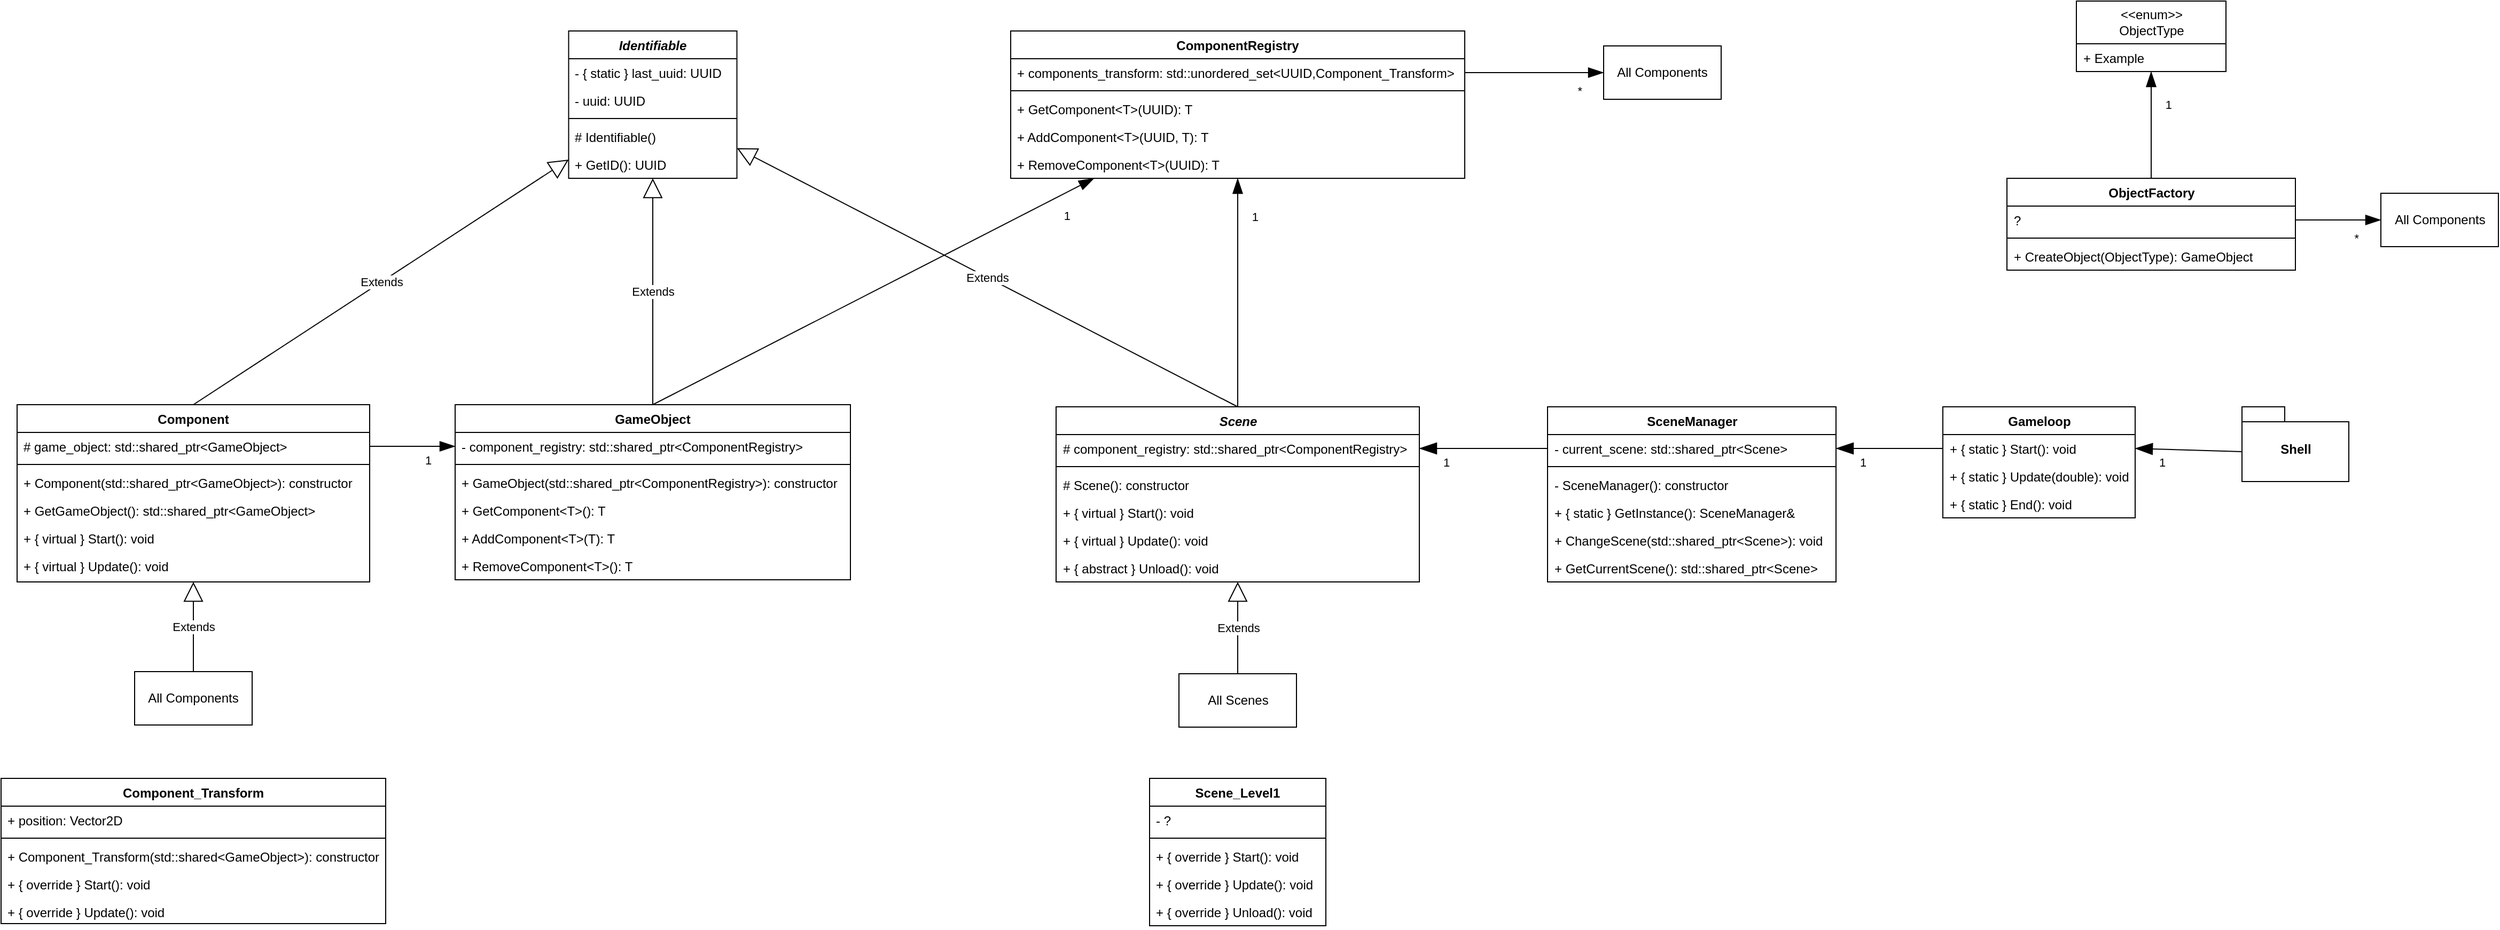 <mxfile version="21.0.6" type="device"><diagram id="C5RBs43oDa-KdzZeNtuy" name="Page-1"><mxGraphModel dx="1639" dy="892" grid="1" gridSize="10" guides="1" tooltips="1" connect="1" arrows="1" fold="1" page="1" pageScale="1" pageWidth="827" pageHeight="1169" math="0" shadow="0"><root><mxCell id="WIyWlLk6GJQsqaUBKTNV-0"/><mxCell id="WIyWlLk6GJQsqaUBKTNV-1" parent="WIyWlLk6GJQsqaUBKTNV-0"/><mxCell id="M1MSdD-5XBLC1a_fBFbh-7" value="Component" style="swimlane;fontStyle=1;align=center;verticalAlign=top;childLayout=stackLayout;horizontal=1;startSize=26;horizontalStack=0;resizeParent=1;resizeParentMax=0;resizeLast=0;collapsible=1;marginBottom=0;whiteSpace=wrap;html=1;" parent="WIyWlLk6GJQsqaUBKTNV-1" vertex="1"><mxGeometry x="810" y="530" width="330" height="166" as="geometry"/></mxCell><mxCell id="M1MSdD-5XBLC1a_fBFbh-8" value="# game_object: std::shared_ptr&amp;lt;GameObject&amp;gt;" style="text;strokeColor=none;fillColor=none;align=left;verticalAlign=top;spacingLeft=4;spacingRight=4;overflow=hidden;rotatable=0;points=[[0,0.5],[1,0.5]];portConstraint=eastwest;whiteSpace=wrap;html=1;" parent="M1MSdD-5XBLC1a_fBFbh-7" vertex="1"><mxGeometry y="26" width="330" height="26" as="geometry"/></mxCell><mxCell id="M1MSdD-5XBLC1a_fBFbh-9" value="" style="line;strokeWidth=1;fillColor=none;align=left;verticalAlign=middle;spacingTop=-1;spacingLeft=3;spacingRight=3;rotatable=0;labelPosition=right;points=[];portConstraint=eastwest;strokeColor=inherit;" parent="M1MSdD-5XBLC1a_fBFbh-7" vertex="1"><mxGeometry y="52" width="330" height="8" as="geometry"/></mxCell><mxCell id="M1MSdD-5XBLC1a_fBFbh-10" value="+ Component(std::shared_ptr&amp;lt;GameObject&amp;gt;): constructor" style="text;strokeColor=none;fillColor=none;align=left;verticalAlign=top;spacingLeft=4;spacingRight=4;overflow=hidden;rotatable=0;points=[[0,0.5],[1,0.5]];portConstraint=eastwest;whiteSpace=wrap;html=1;" parent="M1MSdD-5XBLC1a_fBFbh-7" vertex="1"><mxGeometry y="60" width="330" height="26" as="geometry"/></mxCell><mxCell id="M1MSdD-5XBLC1a_fBFbh-123" value="+ GetGameObject(): std::shared_ptr&amp;lt;GameObject&amp;gt;" style="text;strokeColor=none;fillColor=none;align=left;verticalAlign=top;spacingLeft=4;spacingRight=4;overflow=hidden;rotatable=0;points=[[0,0.5],[1,0.5]];portConstraint=eastwest;whiteSpace=wrap;html=1;" parent="M1MSdD-5XBLC1a_fBFbh-7" vertex="1"><mxGeometry y="86" width="330" height="26" as="geometry"/></mxCell><mxCell id="KMpKYzbZWhltmwKOfllN-35" value="+ { virtual } Start(): void" style="text;strokeColor=none;fillColor=none;align=left;verticalAlign=top;spacingLeft=4;spacingRight=4;overflow=hidden;rotatable=0;points=[[0,0.5],[1,0.5]];portConstraint=eastwest;whiteSpace=wrap;html=1;" vertex="1" parent="M1MSdD-5XBLC1a_fBFbh-7"><mxGeometry y="112" width="330" height="26" as="geometry"/></mxCell><mxCell id="M1MSdD-5XBLC1a_fBFbh-22" value="+ { virtual } Update(): void" style="text;strokeColor=none;fillColor=none;align=left;verticalAlign=top;spacingLeft=4;spacingRight=4;overflow=hidden;rotatable=0;points=[[0,0.5],[1,0.5]];portConstraint=eastwest;whiteSpace=wrap;html=1;" parent="M1MSdD-5XBLC1a_fBFbh-7" vertex="1"><mxGeometry y="138" width="330" height="28" as="geometry"/></mxCell><mxCell id="M1MSdD-5XBLC1a_fBFbh-35" value="&lt;i&gt;Scene&lt;/i&gt;" style="swimlane;fontStyle=1;align=center;verticalAlign=top;childLayout=stackLayout;horizontal=1;startSize=26;horizontalStack=0;resizeParent=1;resizeParentMax=0;resizeLast=0;collapsible=1;marginBottom=0;whiteSpace=wrap;html=1;" parent="WIyWlLk6GJQsqaUBKTNV-1" vertex="1"><mxGeometry x="1782.5" y="532" width="340" height="164" as="geometry"/></mxCell><mxCell id="KMpKYzbZWhltmwKOfllN-28" value="# component_registry: std::shared_ptr&amp;lt;ComponentRegistry&amp;gt;" style="text;strokeColor=none;fillColor=none;align=left;verticalAlign=top;spacingLeft=4;spacingRight=4;overflow=hidden;rotatable=0;points=[[0,0.5],[1,0.5]];portConstraint=eastwest;whiteSpace=wrap;html=1;" vertex="1" parent="M1MSdD-5XBLC1a_fBFbh-35"><mxGeometry y="26" width="340" height="26" as="geometry"/></mxCell><mxCell id="M1MSdD-5XBLC1a_fBFbh-37" value="" style="line;strokeWidth=1;fillColor=none;align=left;verticalAlign=middle;spacingTop=-1;spacingLeft=3;spacingRight=3;rotatable=0;labelPosition=right;points=[];portConstraint=eastwest;strokeColor=inherit;" parent="M1MSdD-5XBLC1a_fBFbh-35" vertex="1"><mxGeometry y="52" width="340" height="8" as="geometry"/></mxCell><mxCell id="M1MSdD-5XBLC1a_fBFbh-38" value="# Scene(): constructor" style="text;strokeColor=none;fillColor=none;align=left;verticalAlign=top;spacingLeft=4;spacingRight=4;overflow=hidden;rotatable=0;points=[[0,0.5],[1,0.5]];portConstraint=eastwest;whiteSpace=wrap;html=1;" parent="M1MSdD-5XBLC1a_fBFbh-35" vertex="1"><mxGeometry y="60" width="340" height="26" as="geometry"/></mxCell><mxCell id="KMpKYzbZWhltmwKOfllN-43" value="+ { virtual } Start(): void" style="text;strokeColor=none;fillColor=none;align=left;verticalAlign=top;spacingLeft=4;spacingRight=4;overflow=hidden;rotatable=0;points=[[0,0.5],[1,0.5]];portConstraint=eastwest;whiteSpace=wrap;html=1;" vertex="1" parent="M1MSdD-5XBLC1a_fBFbh-35"><mxGeometry y="86" width="340" height="26" as="geometry"/></mxCell><mxCell id="M1MSdD-5XBLC1a_fBFbh-42" value="+ { virtual }&amp;nbsp;Update(): void" style="text;strokeColor=none;fillColor=none;align=left;verticalAlign=top;spacingLeft=4;spacingRight=4;overflow=hidden;rotatable=0;points=[[0,0.5],[1,0.5]];portConstraint=eastwest;whiteSpace=wrap;html=1;" parent="M1MSdD-5XBLC1a_fBFbh-35" vertex="1"><mxGeometry y="112" width="340" height="26" as="geometry"/></mxCell><mxCell id="M1MSdD-5XBLC1a_fBFbh-43" value="+ { abstract }&amp;nbsp;Unload(): void" style="text;strokeColor=none;fillColor=none;align=left;verticalAlign=top;spacingLeft=4;spacingRight=4;overflow=hidden;rotatable=0;points=[[0,0.5],[1,0.5]];portConstraint=eastwest;whiteSpace=wrap;html=1;" parent="M1MSdD-5XBLC1a_fBFbh-35" vertex="1"><mxGeometry y="138" width="340" height="26" as="geometry"/></mxCell><mxCell id="M1MSdD-5XBLC1a_fBFbh-48" value="Extends" style="endArrow=block;endSize=16;endFill=0;html=1;rounded=0;exitX=0.5;exitY=0;exitDx=0;exitDy=0;" parent="WIyWlLk6GJQsqaUBKTNV-1" source="KMpKYzbZWhltmwKOfllN-38" target="M1MSdD-5XBLC1a_fBFbh-35" edge="1"><mxGeometry width="160" relative="1" as="geometry"><mxPoint x="1892.5" y="772" as="sourcePoint"/><mxPoint x="2109" y="682" as="targetPoint"/></mxGeometry></mxCell><mxCell id="M1MSdD-5XBLC1a_fBFbh-49" value="Scene_Level1" style="swimlane;fontStyle=1;align=center;verticalAlign=top;childLayout=stackLayout;horizontal=1;startSize=26;horizontalStack=0;resizeParent=1;resizeParentMax=0;resizeLast=0;collapsible=1;marginBottom=0;whiteSpace=wrap;html=1;" parent="WIyWlLk6GJQsqaUBKTNV-1" vertex="1"><mxGeometry x="1870" y="880" width="165" height="138" as="geometry"/></mxCell><mxCell id="M1MSdD-5XBLC1a_fBFbh-50" value="- ?" style="text;strokeColor=none;fillColor=none;align=left;verticalAlign=top;spacingLeft=4;spacingRight=4;overflow=hidden;rotatable=0;points=[[0,0.5],[1,0.5]];portConstraint=eastwest;whiteSpace=wrap;html=1;" parent="M1MSdD-5XBLC1a_fBFbh-49" vertex="1"><mxGeometry y="26" width="165" height="26" as="geometry"/></mxCell><mxCell id="M1MSdD-5XBLC1a_fBFbh-51" value="" style="line;strokeWidth=1;fillColor=none;align=left;verticalAlign=middle;spacingTop=-1;spacingLeft=3;spacingRight=3;rotatable=0;labelPosition=right;points=[];portConstraint=eastwest;strokeColor=inherit;" parent="M1MSdD-5XBLC1a_fBFbh-49" vertex="1"><mxGeometry y="52" width="165" height="8" as="geometry"/></mxCell><mxCell id="M1MSdD-5XBLC1a_fBFbh-52" value="+ { override }&amp;nbsp;Start(): void" style="text;strokeColor=none;fillColor=none;align=left;verticalAlign=top;spacingLeft=4;spacingRight=4;overflow=hidden;rotatable=0;points=[[0,0.5],[1,0.5]];portConstraint=eastwest;whiteSpace=wrap;html=1;" parent="M1MSdD-5XBLC1a_fBFbh-49" vertex="1"><mxGeometry y="60" width="165" height="26" as="geometry"/></mxCell><mxCell id="M1MSdD-5XBLC1a_fBFbh-53" value="+ { override }&amp;nbsp;Update(): void" style="text;strokeColor=none;fillColor=none;align=left;verticalAlign=top;spacingLeft=4;spacingRight=4;overflow=hidden;rotatable=0;points=[[0,0.5],[1,0.5]];portConstraint=eastwest;whiteSpace=wrap;html=1;" parent="M1MSdD-5XBLC1a_fBFbh-49" vertex="1"><mxGeometry y="86" width="165" height="26" as="geometry"/></mxCell><mxCell id="M1MSdD-5XBLC1a_fBFbh-54" value="+ { override } Unload(): void" style="text;strokeColor=none;fillColor=none;align=left;verticalAlign=top;spacingLeft=4;spacingRight=4;overflow=hidden;rotatable=0;points=[[0,0.5],[1,0.5]];portConstraint=eastwest;whiteSpace=wrap;html=1;" parent="M1MSdD-5XBLC1a_fBFbh-49" vertex="1"><mxGeometry y="112" width="165" height="26" as="geometry"/></mxCell><mxCell id="M1MSdD-5XBLC1a_fBFbh-55" value="SceneManager" style="swimlane;fontStyle=1;align=center;verticalAlign=top;childLayout=stackLayout;horizontal=1;startSize=26;horizontalStack=0;resizeParent=1;resizeParentMax=0;resizeLast=0;collapsible=1;marginBottom=0;whiteSpace=wrap;html=1;" parent="WIyWlLk6GJQsqaUBKTNV-1" vertex="1"><mxGeometry x="2242.5" y="532" width="270" height="164" as="geometry"/></mxCell><mxCell id="M1MSdD-5XBLC1a_fBFbh-56" value="- current_scene: std::shared_ptr&amp;lt;Scene&amp;gt;" style="text;strokeColor=none;fillColor=none;align=left;verticalAlign=top;spacingLeft=4;spacingRight=4;overflow=hidden;rotatable=0;points=[[0,0.5],[1,0.5]];portConstraint=eastwest;whiteSpace=wrap;html=1;" parent="M1MSdD-5XBLC1a_fBFbh-55" vertex="1"><mxGeometry y="26" width="270" height="26" as="geometry"/></mxCell><mxCell id="M1MSdD-5XBLC1a_fBFbh-57" value="" style="line;strokeWidth=1;fillColor=none;align=left;verticalAlign=middle;spacingTop=-1;spacingLeft=3;spacingRight=3;rotatable=0;labelPosition=right;points=[];portConstraint=eastwest;strokeColor=inherit;" parent="M1MSdD-5XBLC1a_fBFbh-55" vertex="1"><mxGeometry y="52" width="270" height="8" as="geometry"/></mxCell><mxCell id="M1MSdD-5XBLC1a_fBFbh-61" value="- SceneManager(): constructor" style="text;strokeColor=none;fillColor=none;align=left;verticalAlign=top;spacingLeft=4;spacingRight=4;overflow=hidden;rotatable=0;points=[[0,0.5],[1,0.5]];portConstraint=eastwest;whiteSpace=wrap;html=1;" parent="M1MSdD-5XBLC1a_fBFbh-55" vertex="1"><mxGeometry y="60" width="270" height="26" as="geometry"/></mxCell><mxCell id="M1MSdD-5XBLC1a_fBFbh-58" value="+ { static } GetInstance(): SceneManager&amp;amp;" style="text;strokeColor=none;fillColor=none;align=left;verticalAlign=top;spacingLeft=4;spacingRight=4;overflow=hidden;rotatable=0;points=[[0,0.5],[1,0.5]];portConstraint=eastwest;whiteSpace=wrap;html=1;" parent="M1MSdD-5XBLC1a_fBFbh-55" vertex="1"><mxGeometry y="86" width="270" height="26" as="geometry"/></mxCell><mxCell id="M1MSdD-5XBLC1a_fBFbh-59" value="+ ChangeScene(std::shared_ptr&amp;lt;Scene&amp;gt;): void" style="text;strokeColor=none;fillColor=none;align=left;verticalAlign=top;spacingLeft=4;spacingRight=4;overflow=hidden;rotatable=0;points=[[0,0.5],[1,0.5]];portConstraint=eastwest;whiteSpace=wrap;html=1;" parent="M1MSdD-5XBLC1a_fBFbh-55" vertex="1"><mxGeometry y="112" width="270" height="26" as="geometry"/></mxCell><mxCell id="M1MSdD-5XBLC1a_fBFbh-60" value="+ GetCurrentScene(): std::shared_ptr&amp;lt;Scene&amp;gt;" style="text;strokeColor=none;fillColor=none;align=left;verticalAlign=top;spacingLeft=4;spacingRight=4;overflow=hidden;rotatable=0;points=[[0,0.5],[1,0.5]];portConstraint=eastwest;whiteSpace=wrap;html=1;" parent="M1MSdD-5XBLC1a_fBFbh-55" vertex="1"><mxGeometry y="138" width="270" height="26" as="geometry"/></mxCell><mxCell id="M1MSdD-5XBLC1a_fBFbh-68" value="Gameloop" style="swimlane;fontStyle=1;align=center;verticalAlign=top;childLayout=stackLayout;horizontal=1;startSize=26;horizontalStack=0;resizeParent=1;resizeParentMax=0;resizeLast=0;collapsible=1;marginBottom=0;whiteSpace=wrap;html=1;" parent="WIyWlLk6GJQsqaUBKTNV-1" vertex="1"><mxGeometry x="2612.5" y="532" width="180" height="104" as="geometry"/></mxCell><mxCell id="M1MSdD-5XBLC1a_fBFbh-71" value="+ { static } Start(): void" style="text;strokeColor=none;fillColor=none;align=left;verticalAlign=top;spacingLeft=4;spacingRight=4;overflow=hidden;rotatable=0;points=[[0,0.5],[1,0.5]];portConstraint=eastwest;whiteSpace=wrap;html=1;" parent="M1MSdD-5XBLC1a_fBFbh-68" vertex="1"><mxGeometry y="26" width="180" height="26" as="geometry"/></mxCell><mxCell id="M1MSdD-5XBLC1a_fBFbh-72" value="+ { static }&amp;nbsp;Update(double): void" style="text;strokeColor=none;fillColor=none;align=left;verticalAlign=top;spacingLeft=4;spacingRight=4;overflow=hidden;rotatable=0;points=[[0,0.5],[1,0.5]];portConstraint=eastwest;whiteSpace=wrap;html=1;" parent="M1MSdD-5XBLC1a_fBFbh-68" vertex="1"><mxGeometry y="52" width="180" height="26" as="geometry"/></mxCell><mxCell id="M1MSdD-5XBLC1a_fBFbh-73" value="+ { static }&amp;nbsp;End(): void" style="text;strokeColor=none;fillColor=none;align=left;verticalAlign=top;spacingLeft=4;spacingRight=4;overflow=hidden;rotatable=0;points=[[0,0.5],[1,0.5]];portConstraint=eastwest;whiteSpace=wrap;html=1;" parent="M1MSdD-5XBLC1a_fBFbh-68" vertex="1"><mxGeometry y="78" width="180" height="26" as="geometry"/></mxCell><mxCell id="M1MSdD-5XBLC1a_fBFbh-85" value="" style="endArrow=none;html=1;endSize=12;startArrow=blockThin;startSize=14;startFill=1;rounded=0;endFill=0;exitX=1;exitY=0.5;exitDx=0;exitDy=0;entryX=0;entryY=0.5;entryDx=0;entryDy=0;" parent="WIyWlLk6GJQsqaUBKTNV-1" source="KMpKYzbZWhltmwKOfllN-28" target="M1MSdD-5XBLC1a_fBFbh-56" edge="1"><mxGeometry x="0.125" y="-10" relative="1" as="geometry"><mxPoint x="1976.5" y="571" as="sourcePoint"/><mxPoint x="2109" y="572" as="targetPoint"/><mxPoint as="offset"/></mxGeometry></mxCell><mxCell id="M1MSdD-5XBLC1a_fBFbh-86" value="1" style="edgeLabel;resizable=0;html=1;align=left;verticalAlign=top;" parent="M1MSdD-5XBLC1a_fBFbh-85" connectable="0" vertex="1"><mxGeometry x="-1" relative="1" as="geometry"><mxPoint x="20" as="offset"/></mxGeometry></mxCell><mxCell id="M1MSdD-5XBLC1a_fBFbh-94" value="" style="endArrow=none;html=1;endSize=12;startArrow=blockThin;startSize=14;startFill=1;rounded=0;endFill=0;exitX=1;exitY=0.5;exitDx=0;exitDy=0;entryX=0;entryY=0.5;entryDx=0;entryDy=0;" parent="WIyWlLk6GJQsqaUBKTNV-1" source="M1MSdD-5XBLC1a_fBFbh-56" target="M1MSdD-5XBLC1a_fBFbh-71" edge="1"><mxGeometry x="0.125" y="-10" relative="1" as="geometry"><mxPoint x="2719" y="574.41" as="sourcePoint"/><mxPoint x="2819" y="574.41" as="targetPoint"/><mxPoint as="offset"/></mxGeometry></mxCell><mxCell id="M1MSdD-5XBLC1a_fBFbh-95" value="1" style="edgeLabel;resizable=0;html=1;align=left;verticalAlign=top;" parent="M1MSdD-5XBLC1a_fBFbh-94" connectable="0" vertex="1"><mxGeometry x="-1" relative="1" as="geometry"><mxPoint x="20" as="offset"/></mxGeometry></mxCell><mxCell id="M1MSdD-5XBLC1a_fBFbh-108" value="Component_Transform" style="swimlane;fontStyle=1;align=center;verticalAlign=top;childLayout=stackLayout;horizontal=1;startSize=26;horizontalStack=0;resizeParent=1;resizeParentMax=0;resizeLast=0;collapsible=1;marginBottom=0;whiteSpace=wrap;html=1;" parent="WIyWlLk6GJQsqaUBKTNV-1" vertex="1"><mxGeometry x="795" y="880" width="360" height="136" as="geometry"/></mxCell><mxCell id="M1MSdD-5XBLC1a_fBFbh-109" value="+ position: Vector2D" style="text;strokeColor=none;fillColor=none;align=left;verticalAlign=top;spacingLeft=4;spacingRight=4;overflow=hidden;rotatable=0;points=[[0,0.5],[1,0.5]];portConstraint=eastwest;whiteSpace=wrap;html=1;" parent="M1MSdD-5XBLC1a_fBFbh-108" vertex="1"><mxGeometry y="26" width="360" height="26" as="geometry"/></mxCell><mxCell id="M1MSdD-5XBLC1a_fBFbh-110" value="" style="line;strokeWidth=1;fillColor=none;align=left;verticalAlign=middle;spacingTop=-1;spacingLeft=3;spacingRight=3;rotatable=0;labelPosition=right;points=[];portConstraint=eastwest;strokeColor=inherit;" parent="M1MSdD-5XBLC1a_fBFbh-108" vertex="1"><mxGeometry y="52" width="360" height="8" as="geometry"/></mxCell><mxCell id="M1MSdD-5XBLC1a_fBFbh-111" value="+ Component_Transform(std::shared&amp;lt;GameObject&amp;gt;): constructor" style="text;strokeColor=none;fillColor=none;align=left;verticalAlign=top;spacingLeft=4;spacingRight=4;overflow=hidden;rotatable=0;points=[[0,0.5],[1,0.5]];portConstraint=eastwest;whiteSpace=wrap;html=1;" parent="M1MSdD-5XBLC1a_fBFbh-108" vertex="1"><mxGeometry y="60" width="360" height="26" as="geometry"/></mxCell><mxCell id="KMpKYzbZWhltmwKOfllN-36" value="+ { override } Start(): void" style="text;strokeColor=none;fillColor=none;align=left;verticalAlign=top;spacingLeft=4;spacingRight=4;overflow=hidden;rotatable=0;points=[[0,0.5],[1,0.5]];portConstraint=eastwest;whiteSpace=wrap;html=1;" vertex="1" parent="M1MSdD-5XBLC1a_fBFbh-108"><mxGeometry y="86" width="360" height="26" as="geometry"/></mxCell><mxCell id="M1MSdD-5XBLC1a_fBFbh-112" value="+ { override }&amp;nbsp;Update(): void" style="text;strokeColor=none;fillColor=none;align=left;verticalAlign=top;spacingLeft=4;spacingRight=4;overflow=hidden;rotatable=0;points=[[0,0.5],[1,0.5]];portConstraint=eastwest;whiteSpace=wrap;html=1;" parent="M1MSdD-5XBLC1a_fBFbh-108" vertex="1"><mxGeometry y="112" width="360" height="24" as="geometry"/></mxCell><mxCell id="M1MSdD-5XBLC1a_fBFbh-113" value="Extends" style="endArrow=block;endSize=16;endFill=0;html=1;rounded=0;elbow=vertical;exitX=0.5;exitY=0;exitDx=0;exitDy=0;" parent="WIyWlLk6GJQsqaUBKTNV-1" source="KMpKYzbZWhltmwKOfllN-27" target="M1MSdD-5XBLC1a_fBFbh-7" edge="1"><mxGeometry width="160" relative="1" as="geometry"><mxPoint x="955" y="784" as="sourcePoint"/><mxPoint x="1030" y="710" as="targetPoint"/></mxGeometry></mxCell><mxCell id="M1MSdD-5XBLC1a_fBFbh-116" value="" style="endArrow=none;html=1;endSize=12;startArrow=blockThin;startSize=14;startFill=1;rounded=0;endFill=0;exitX=1;exitY=0.5;exitDx=0;exitDy=0;entryX=0;entryY=0;entryDx=0;entryDy=42;entryPerimeter=0;" parent="WIyWlLk6GJQsqaUBKTNV-1" source="M1MSdD-5XBLC1a_fBFbh-71" target="M1MSdD-5XBLC1a_fBFbh-119" edge="1"><mxGeometry x="0.125" y="-10" relative="1" as="geometry"><mxPoint x="2679" y="570.41" as="sourcePoint"/><mxPoint x="2749" y="571" as="targetPoint"/><mxPoint as="offset"/></mxGeometry></mxCell><mxCell id="M1MSdD-5XBLC1a_fBFbh-117" value="1" style="edgeLabel;resizable=0;html=1;align=left;verticalAlign=top;" parent="M1MSdD-5XBLC1a_fBFbh-116" connectable="0" vertex="1"><mxGeometry x="-1" relative="1" as="geometry"><mxPoint x="20" as="offset"/></mxGeometry></mxCell><mxCell id="M1MSdD-5XBLC1a_fBFbh-119" value="Shell" style="shape=folder;fontStyle=1;spacingTop=10;tabWidth=40;tabHeight=14;tabPosition=left;html=1;whiteSpace=wrap;" parent="WIyWlLk6GJQsqaUBKTNV-1" vertex="1"><mxGeometry x="2892.5" y="532" width="100" height="70" as="geometry"/></mxCell><mxCell id="M1MSdD-5XBLC1a_fBFbh-132" value="&lt;i&gt;Identifiable&lt;/i&gt;" style="swimlane;fontStyle=1;align=center;verticalAlign=top;childLayout=stackLayout;horizontal=1;startSize=26;horizontalStack=0;resizeParent=1;resizeParentMax=0;resizeLast=0;collapsible=1;marginBottom=0;whiteSpace=wrap;html=1;" parent="WIyWlLk6GJQsqaUBKTNV-1" vertex="1"><mxGeometry x="1326.25" y="180" width="157.5" height="138" as="geometry"/></mxCell><mxCell id="M1MSdD-5XBLC1a_fBFbh-30" value="- { static } last_uuid: UUID" style="text;strokeColor=none;fillColor=none;align=left;verticalAlign=top;spacingLeft=4;spacingRight=4;overflow=hidden;rotatable=0;points=[[0,0.5],[1,0.5]];portConstraint=eastwest;whiteSpace=wrap;html=1;" parent="M1MSdD-5XBLC1a_fBFbh-132" vertex="1"><mxGeometry y="26" width="157.5" height="26" as="geometry"/></mxCell><mxCell id="M1MSdD-5XBLC1a_fBFbh-133" value="- uuid: UUID" style="text;strokeColor=none;fillColor=none;align=left;verticalAlign=top;spacingLeft=4;spacingRight=4;overflow=hidden;rotatable=0;points=[[0,0.5],[1,0.5]];portConstraint=eastwest;whiteSpace=wrap;html=1;" parent="M1MSdD-5XBLC1a_fBFbh-132" vertex="1"><mxGeometry y="52" width="157.5" height="26" as="geometry"/></mxCell><mxCell id="M1MSdD-5XBLC1a_fBFbh-134" value="" style="line;strokeWidth=1;fillColor=none;align=left;verticalAlign=middle;spacingTop=-1;spacingLeft=3;spacingRight=3;rotatable=0;labelPosition=right;points=[];portConstraint=eastwest;strokeColor=inherit;" parent="M1MSdD-5XBLC1a_fBFbh-132" vertex="1"><mxGeometry y="78" width="157.5" height="8" as="geometry"/></mxCell><mxCell id="M1MSdD-5XBLC1a_fBFbh-135" value="# Identifiable()" style="text;strokeColor=none;fillColor=none;align=left;verticalAlign=top;spacingLeft=4;spacingRight=4;overflow=hidden;rotatable=0;points=[[0,0.5],[1,0.5]];portConstraint=eastwest;whiteSpace=wrap;html=1;" parent="M1MSdD-5XBLC1a_fBFbh-132" vertex="1"><mxGeometry y="86" width="157.5" height="26" as="geometry"/></mxCell><mxCell id="KMpKYzbZWhltmwKOfllN-19" value="+ GetID(): UUID" style="text;strokeColor=none;fillColor=none;align=left;verticalAlign=top;spacingLeft=4;spacingRight=4;overflow=hidden;rotatable=0;points=[[0,0.5],[1,0.5]];portConstraint=eastwest;whiteSpace=wrap;html=1;" vertex="1" parent="M1MSdD-5XBLC1a_fBFbh-132"><mxGeometry y="112" width="157.5" height="26" as="geometry"/></mxCell><mxCell id="M1MSdD-5XBLC1a_fBFbh-139" value="Extends" style="endArrow=block;endSize=16;endFill=0;html=1;rounded=0;exitX=0.5;exitY=0;exitDx=0;exitDy=0;" parent="WIyWlLk6GJQsqaUBKTNV-1" source="M1MSdD-5XBLC1a_fBFbh-7" target="M1MSdD-5XBLC1a_fBFbh-132" edge="1"><mxGeometry width="160" relative="1" as="geometry"><mxPoint x="990" y="490" as="sourcePoint"/><mxPoint x="1100" y="350" as="targetPoint"/></mxGeometry></mxCell><mxCell id="M1MSdD-5XBLC1a_fBFbh-141" value="ObjectFactory" style="swimlane;fontStyle=1;align=center;verticalAlign=top;childLayout=stackLayout;horizontal=1;startSize=26;horizontalStack=0;resizeParent=1;resizeParentMax=0;resizeLast=0;collapsible=1;marginBottom=0;whiteSpace=wrap;html=1;" parent="WIyWlLk6GJQsqaUBKTNV-1" vertex="1"><mxGeometry x="2672.5" y="318" width="270" height="86" as="geometry"/></mxCell><mxCell id="M1MSdD-5XBLC1a_fBFbh-142" value="?" style="text;strokeColor=none;fillColor=none;align=left;verticalAlign=top;spacingLeft=4;spacingRight=4;overflow=hidden;rotatable=0;points=[[0,0.5],[1,0.5]];portConstraint=eastwest;whiteSpace=wrap;html=1;" parent="M1MSdD-5XBLC1a_fBFbh-141" vertex="1"><mxGeometry y="26" width="270" height="26" as="geometry"/></mxCell><mxCell id="M1MSdD-5XBLC1a_fBFbh-143" value="" style="line;strokeWidth=1;fillColor=none;align=left;verticalAlign=middle;spacingTop=-1;spacingLeft=3;spacingRight=3;rotatable=0;labelPosition=right;points=[];portConstraint=eastwest;strokeColor=inherit;" parent="M1MSdD-5XBLC1a_fBFbh-141" vertex="1"><mxGeometry y="52" width="270" height="8" as="geometry"/></mxCell><mxCell id="M1MSdD-5XBLC1a_fBFbh-144" value="+ CreateObject(ObjectType): GameObject" style="text;strokeColor=none;fillColor=none;align=left;verticalAlign=top;spacingLeft=4;spacingRight=4;overflow=hidden;rotatable=0;points=[[0,0.5],[1,0.5]];portConstraint=eastwest;whiteSpace=wrap;html=1;" parent="M1MSdD-5XBLC1a_fBFbh-141" vertex="1"><mxGeometry y="60" width="270" height="26" as="geometry"/></mxCell><mxCell id="M1MSdD-5XBLC1a_fBFbh-146" value="&amp;lt;&amp;lt;enum&amp;gt;&amp;gt;&lt;br&gt;ObjectType" style="swimlane;fontStyle=0;childLayout=stackLayout;horizontal=1;startSize=40;fillColor=none;horizontalStack=0;resizeParent=1;resizeParentMax=0;resizeLast=0;collapsible=1;marginBottom=0;whiteSpace=wrap;html=1;" parent="WIyWlLk6GJQsqaUBKTNV-1" vertex="1"><mxGeometry x="2737.5" y="152" width="140" height="66" as="geometry"/></mxCell><mxCell id="M1MSdD-5XBLC1a_fBFbh-147" value="+ Example" style="text;strokeColor=none;fillColor=none;align=left;verticalAlign=top;spacingLeft=4;spacingRight=4;overflow=hidden;rotatable=0;points=[[0,0.5],[1,0.5]];portConstraint=eastwest;whiteSpace=wrap;html=1;" parent="M1MSdD-5XBLC1a_fBFbh-146" vertex="1"><mxGeometry y="40" width="140" height="26" as="geometry"/></mxCell><mxCell id="M1MSdD-5XBLC1a_fBFbh-150" value="" style="endArrow=blockThin;html=1;endSize=12;startArrow=none;startSize=14;startFill=0;rounded=0;endFill=1;exitX=0.5;exitY=0;exitDx=0;exitDy=0;" parent="WIyWlLk6GJQsqaUBKTNV-1" source="M1MSdD-5XBLC1a_fBFbh-141" target="M1MSdD-5XBLC1a_fBFbh-146" edge="1"><mxGeometry x="0.125" y="-10" relative="1" as="geometry"><mxPoint x="1943.5" y="344" as="sourcePoint"/><mxPoint x="2091.5" y="172" as="targetPoint"/><mxPoint as="offset"/></mxGeometry></mxCell><mxCell id="M1MSdD-5XBLC1a_fBFbh-152" value="1" style="edgeLabel;resizable=0;html=1;align=right;verticalAlign=top;" parent="M1MSdD-5XBLC1a_fBFbh-150" connectable="0" vertex="1"><mxGeometry x="1" relative="1" as="geometry"><mxPoint x="20" y="18" as="offset"/></mxGeometry></mxCell><mxCell id="M1MSdD-5XBLC1a_fBFbh-156" value="All Components" style="html=1;whiteSpace=wrap;" parent="WIyWlLk6GJQsqaUBKTNV-1" vertex="1"><mxGeometry x="3022.5" y="332" width="110" height="50" as="geometry"/></mxCell><mxCell id="M1MSdD-5XBLC1a_fBFbh-157" value="" style="endArrow=blockThin;html=1;endSize=12;startArrow=none;startSize=14;startFill=0;rounded=0;endFill=1;entryX=0;entryY=0.5;entryDx=0;entryDy=0;exitX=1;exitY=0.5;exitDx=0;exitDy=0;" parent="WIyWlLk6GJQsqaUBKTNV-1" source="M1MSdD-5XBLC1a_fBFbh-142" target="M1MSdD-5XBLC1a_fBFbh-156" edge="1"><mxGeometry x="0.125" y="-10" relative="1" as="geometry"><mxPoint x="3022.5" y="318" as="sourcePoint"/><mxPoint x="1958.5" y="442" as="targetPoint"/><mxPoint as="offset"/></mxGeometry></mxCell><mxCell id="M1MSdD-5XBLC1a_fBFbh-159" value="*" style="edgeLabel;resizable=0;html=1;align=right;verticalAlign=top;" parent="M1MSdD-5XBLC1a_fBFbh-157" connectable="0" vertex="1"><mxGeometry x="1" relative="1" as="geometry"><mxPoint x="-20" y="4" as="offset"/></mxGeometry></mxCell><mxCell id="KMpKYzbZWhltmwKOfllN-4" value="GameObject" style="swimlane;fontStyle=1;align=center;verticalAlign=top;childLayout=stackLayout;horizontal=1;startSize=26;horizontalStack=0;resizeParent=1;resizeParentMax=0;resizeLast=0;collapsible=1;marginBottom=0;whiteSpace=wrap;html=1;" vertex="1" parent="WIyWlLk6GJQsqaUBKTNV-1"><mxGeometry x="1220" y="530" width="370" height="164" as="geometry"/></mxCell><mxCell id="KMpKYzbZWhltmwKOfllN-5" value="- component_registry: std::shared_ptr&amp;lt;ComponentRegistry&amp;gt;" style="text;strokeColor=none;fillColor=none;align=left;verticalAlign=top;spacingLeft=4;spacingRight=4;overflow=hidden;rotatable=0;points=[[0,0.5],[1,0.5]];portConstraint=eastwest;whiteSpace=wrap;html=1;" vertex="1" parent="KMpKYzbZWhltmwKOfllN-4"><mxGeometry y="26" width="370" height="26" as="geometry"/></mxCell><mxCell id="KMpKYzbZWhltmwKOfllN-6" value="" style="line;strokeWidth=1;fillColor=none;align=left;verticalAlign=middle;spacingTop=-1;spacingLeft=3;spacingRight=3;rotatable=0;labelPosition=right;points=[];portConstraint=eastwest;strokeColor=inherit;" vertex="1" parent="KMpKYzbZWhltmwKOfllN-4"><mxGeometry y="52" width="370" height="8" as="geometry"/></mxCell><mxCell id="KMpKYzbZWhltmwKOfllN-37" value="+ GameObject(std::shared_ptr&amp;lt;ComponentRegistry&amp;gt;): constructor" style="text;strokeColor=none;fillColor=none;align=left;verticalAlign=top;spacingLeft=4;spacingRight=4;overflow=hidden;rotatable=0;points=[[0,0.5],[1,0.5]];portConstraint=eastwest;whiteSpace=wrap;html=1;" vertex="1" parent="KMpKYzbZWhltmwKOfllN-4"><mxGeometry y="60" width="370" height="26" as="geometry"/></mxCell><mxCell id="KMpKYzbZWhltmwKOfllN-7" value="+ GetComponent&amp;lt;T&amp;gt;(): T" style="text;strokeColor=none;fillColor=none;align=left;verticalAlign=top;spacingLeft=4;spacingRight=4;overflow=hidden;rotatable=0;points=[[0,0.5],[1,0.5]];portConstraint=eastwest;whiteSpace=wrap;html=1;" vertex="1" parent="KMpKYzbZWhltmwKOfllN-4"><mxGeometry y="86" width="370" height="26" as="geometry"/></mxCell><mxCell id="KMpKYzbZWhltmwKOfllN-31" value="+ AddComponent&amp;lt;T&amp;gt;(T): T" style="text;strokeColor=none;fillColor=none;align=left;verticalAlign=top;spacingLeft=4;spacingRight=4;overflow=hidden;rotatable=0;points=[[0,0.5],[1,0.5]];portConstraint=eastwest;whiteSpace=wrap;html=1;" vertex="1" parent="KMpKYzbZWhltmwKOfllN-4"><mxGeometry y="112" width="370" height="26" as="geometry"/></mxCell><mxCell id="KMpKYzbZWhltmwKOfllN-32" value="+ RemoveComponent&amp;lt;T&amp;gt;(): T" style="text;strokeColor=none;fillColor=none;align=left;verticalAlign=top;spacingLeft=4;spacingRight=4;overflow=hidden;rotatable=0;points=[[0,0.5],[1,0.5]];portConstraint=eastwest;whiteSpace=wrap;html=1;" vertex="1" parent="KMpKYzbZWhltmwKOfllN-4"><mxGeometry y="138" width="370" height="26" as="geometry"/></mxCell><mxCell id="KMpKYzbZWhltmwKOfllN-8" value="Extends" style="endArrow=block;endSize=16;endFill=0;html=1;rounded=0;exitX=0.5;exitY=0;exitDx=0;exitDy=0;" edge="1" parent="WIyWlLk6GJQsqaUBKTNV-1" source="KMpKYzbZWhltmwKOfllN-4" target="M1MSdD-5XBLC1a_fBFbh-132"><mxGeometry width="160" relative="1" as="geometry"><mxPoint x="1239" y="524" as="sourcePoint"/><mxPoint x="1239" y="390" as="targetPoint"/></mxGeometry></mxCell><mxCell id="KMpKYzbZWhltmwKOfllN-9" value="" style="endArrow=blockThin;html=1;endSize=12;startArrow=none;startSize=14;startFill=0;rounded=0;endFill=1;exitX=1;exitY=0.5;exitDx=0;exitDy=0;entryX=0;entryY=0.5;entryDx=0;entryDy=0;" edge="1" parent="WIyWlLk6GJQsqaUBKTNV-1" source="M1MSdD-5XBLC1a_fBFbh-8" target="KMpKYzbZWhltmwKOfllN-5"><mxGeometry x="0.125" y="-10" relative="1" as="geometry"><mxPoint x="1160" y="572.41" as="sourcePoint"/><mxPoint x="1272" y="572.41" as="targetPoint"/><mxPoint as="offset"/></mxGeometry></mxCell><mxCell id="KMpKYzbZWhltmwKOfllN-10" value="1" style="edgeLabel;resizable=0;html=1;align=left;verticalAlign=top;" connectable="0" vertex="1" parent="KMpKYzbZWhltmwKOfllN-9"><mxGeometry x="-1" relative="1" as="geometry"><mxPoint x="50" as="offset"/></mxGeometry></mxCell><mxCell id="KMpKYzbZWhltmwKOfllN-14" value="ComponentRegistry" style="swimlane;fontStyle=1;align=center;verticalAlign=top;childLayout=stackLayout;horizontal=1;startSize=26;horizontalStack=0;resizeParent=1;resizeParentMax=0;resizeLast=0;collapsible=1;marginBottom=0;whiteSpace=wrap;html=1;" vertex="1" parent="WIyWlLk6GJQsqaUBKTNV-1"><mxGeometry x="1740" y="180" width="425" height="138" as="geometry"/></mxCell><mxCell id="KMpKYzbZWhltmwKOfllN-15" value="+ components_transform: std::unordered_set&amp;lt;UUID,Component_Transform&amp;gt;" style="text;strokeColor=none;fillColor=none;align=left;verticalAlign=top;spacingLeft=4;spacingRight=4;overflow=hidden;rotatable=0;points=[[0,0.5],[1,0.5]];portConstraint=eastwest;whiteSpace=wrap;html=1;" vertex="1" parent="KMpKYzbZWhltmwKOfllN-14"><mxGeometry y="26" width="425" height="26" as="geometry"/></mxCell><mxCell id="KMpKYzbZWhltmwKOfllN-16" value="" style="line;strokeWidth=1;fillColor=none;align=left;verticalAlign=middle;spacingTop=-1;spacingLeft=3;spacingRight=3;rotatable=0;labelPosition=right;points=[];portConstraint=eastwest;strokeColor=inherit;" vertex="1" parent="KMpKYzbZWhltmwKOfllN-14"><mxGeometry y="52" width="425" height="8" as="geometry"/></mxCell><mxCell id="KMpKYzbZWhltmwKOfllN-17" value="+ GetComponent&amp;lt;T&amp;gt;(UUID): T" style="text;strokeColor=none;fillColor=none;align=left;verticalAlign=top;spacingLeft=4;spacingRight=4;overflow=hidden;rotatable=0;points=[[0,0.5],[1,0.5]];portConstraint=eastwest;whiteSpace=wrap;html=1;" vertex="1" parent="KMpKYzbZWhltmwKOfllN-14"><mxGeometry y="60" width="425" height="26" as="geometry"/></mxCell><mxCell id="KMpKYzbZWhltmwKOfllN-33" value="+ AddComponent&amp;lt;T&amp;gt;(UUID, T): T" style="text;strokeColor=none;fillColor=none;align=left;verticalAlign=top;spacingLeft=4;spacingRight=4;overflow=hidden;rotatable=0;points=[[0,0.5],[1,0.5]];portConstraint=eastwest;whiteSpace=wrap;html=1;" vertex="1" parent="KMpKYzbZWhltmwKOfllN-14"><mxGeometry y="86" width="425" height="26" as="geometry"/></mxCell><mxCell id="KMpKYzbZWhltmwKOfllN-34" value="+ RemoveComponent&amp;lt;T&amp;gt;(UUID): T" style="text;strokeColor=none;fillColor=none;align=left;verticalAlign=top;spacingLeft=4;spacingRight=4;overflow=hidden;rotatable=0;points=[[0,0.5],[1,0.5]];portConstraint=eastwest;whiteSpace=wrap;html=1;" vertex="1" parent="KMpKYzbZWhltmwKOfllN-14"><mxGeometry y="112" width="425" height="26" as="geometry"/></mxCell><mxCell id="KMpKYzbZWhltmwKOfllN-20" value="" style="endArrow=blockThin;html=1;endSize=12;startArrow=none;startSize=14;startFill=0;rounded=0;endFill=1;exitX=0.5;exitY=0;exitDx=0;exitDy=0;" edge="1" parent="WIyWlLk6GJQsqaUBKTNV-1" source="KMpKYzbZWhltmwKOfllN-4" target="KMpKYzbZWhltmwKOfllN-14"><mxGeometry x="0.125" y="-10" relative="1" as="geometry"><mxPoint x="1389.41" y="510" as="sourcePoint"/><mxPoint x="1389.41" y="410" as="targetPoint"/><mxPoint as="offset"/></mxGeometry></mxCell><mxCell id="KMpKYzbZWhltmwKOfllN-21" value="1" style="edgeLabel;resizable=0;html=1;align=right;verticalAlign=top;" connectable="0" vertex="1" parent="KMpKYzbZWhltmwKOfllN-20"><mxGeometry x="1" relative="1" as="geometry"><mxPoint x="-22" y="22" as="offset"/></mxGeometry></mxCell><mxCell id="KMpKYzbZWhltmwKOfllN-24" value="" style="endArrow=blockThin;html=1;endSize=12;startArrow=none;startSize=14;startFill=0;rounded=0;endFill=1;entryX=0;entryY=0.5;entryDx=0;entryDy=0;exitX=1;exitY=0.5;exitDx=0;exitDy=0;" edge="1" target="KMpKYzbZWhltmwKOfllN-26" parent="WIyWlLk6GJQsqaUBKTNV-1" source="KMpKYzbZWhltmwKOfllN-15"><mxGeometry x="0.125" y="-10" relative="1" as="geometry"><mxPoint x="2190" y="360.76" as="sourcePoint"/><mxPoint x="1332.5" y="445.76" as="targetPoint"/><mxPoint as="offset"/></mxGeometry></mxCell><mxCell id="KMpKYzbZWhltmwKOfllN-25" value="*" style="edgeLabel;resizable=0;html=1;align=right;verticalAlign=top;" connectable="0" vertex="1" parent="KMpKYzbZWhltmwKOfllN-24"><mxGeometry x="1" relative="1" as="geometry"><mxPoint x="-20" y="4" as="offset"/></mxGeometry></mxCell><mxCell id="KMpKYzbZWhltmwKOfllN-26" value="All Components" style="html=1;whiteSpace=wrap;" vertex="1" parent="WIyWlLk6GJQsqaUBKTNV-1"><mxGeometry x="2295" y="194" width="110" height="50" as="geometry"/></mxCell><mxCell id="KMpKYzbZWhltmwKOfllN-27" value="All Components" style="html=1;whiteSpace=wrap;" vertex="1" parent="WIyWlLk6GJQsqaUBKTNV-1"><mxGeometry x="920" y="780" width="110" height="50" as="geometry"/></mxCell><mxCell id="KMpKYzbZWhltmwKOfllN-29" value="" style="endArrow=blockThin;html=1;endSize=12;startArrow=none;startSize=14;startFill=0;rounded=0;endFill=1;exitX=0.5;exitY=0;exitDx=0;exitDy=0;" edge="1" parent="WIyWlLk6GJQsqaUBKTNV-1" source="M1MSdD-5XBLC1a_fBFbh-35" target="KMpKYzbZWhltmwKOfllN-14"><mxGeometry x="0.125" y="-10" relative="1" as="geometry"><mxPoint x="1690" y="508" as="sourcePoint"/><mxPoint x="1690" y="374" as="targetPoint"/><mxPoint as="offset"/></mxGeometry></mxCell><mxCell id="KMpKYzbZWhltmwKOfllN-30" value="1" style="edgeLabel;resizable=0;html=1;align=right;verticalAlign=top;" connectable="0" vertex="1" parent="KMpKYzbZWhltmwKOfllN-29"><mxGeometry x="1" relative="1" as="geometry"><mxPoint x="20" y="23" as="offset"/></mxGeometry></mxCell><mxCell id="KMpKYzbZWhltmwKOfllN-38" value="All Scenes" style="html=1;whiteSpace=wrap;" vertex="1" parent="WIyWlLk6GJQsqaUBKTNV-1"><mxGeometry x="1897.5" y="782" width="110" height="50" as="geometry"/></mxCell><mxCell id="KMpKYzbZWhltmwKOfllN-39" value="Extends" style="endArrow=block;endSize=16;endFill=0;html=1;rounded=0;exitX=0.5;exitY=0;exitDx=0;exitDy=0;" edge="1" parent="WIyWlLk6GJQsqaUBKTNV-1" source="M1MSdD-5XBLC1a_fBFbh-35" target="M1MSdD-5XBLC1a_fBFbh-132"><mxGeometry width="160" relative="1" as="geometry"><mxPoint x="1630" y="490" as="sourcePoint"/><mxPoint x="1064" y="359" as="targetPoint"/></mxGeometry></mxCell></root></mxGraphModel></diagram></mxfile>